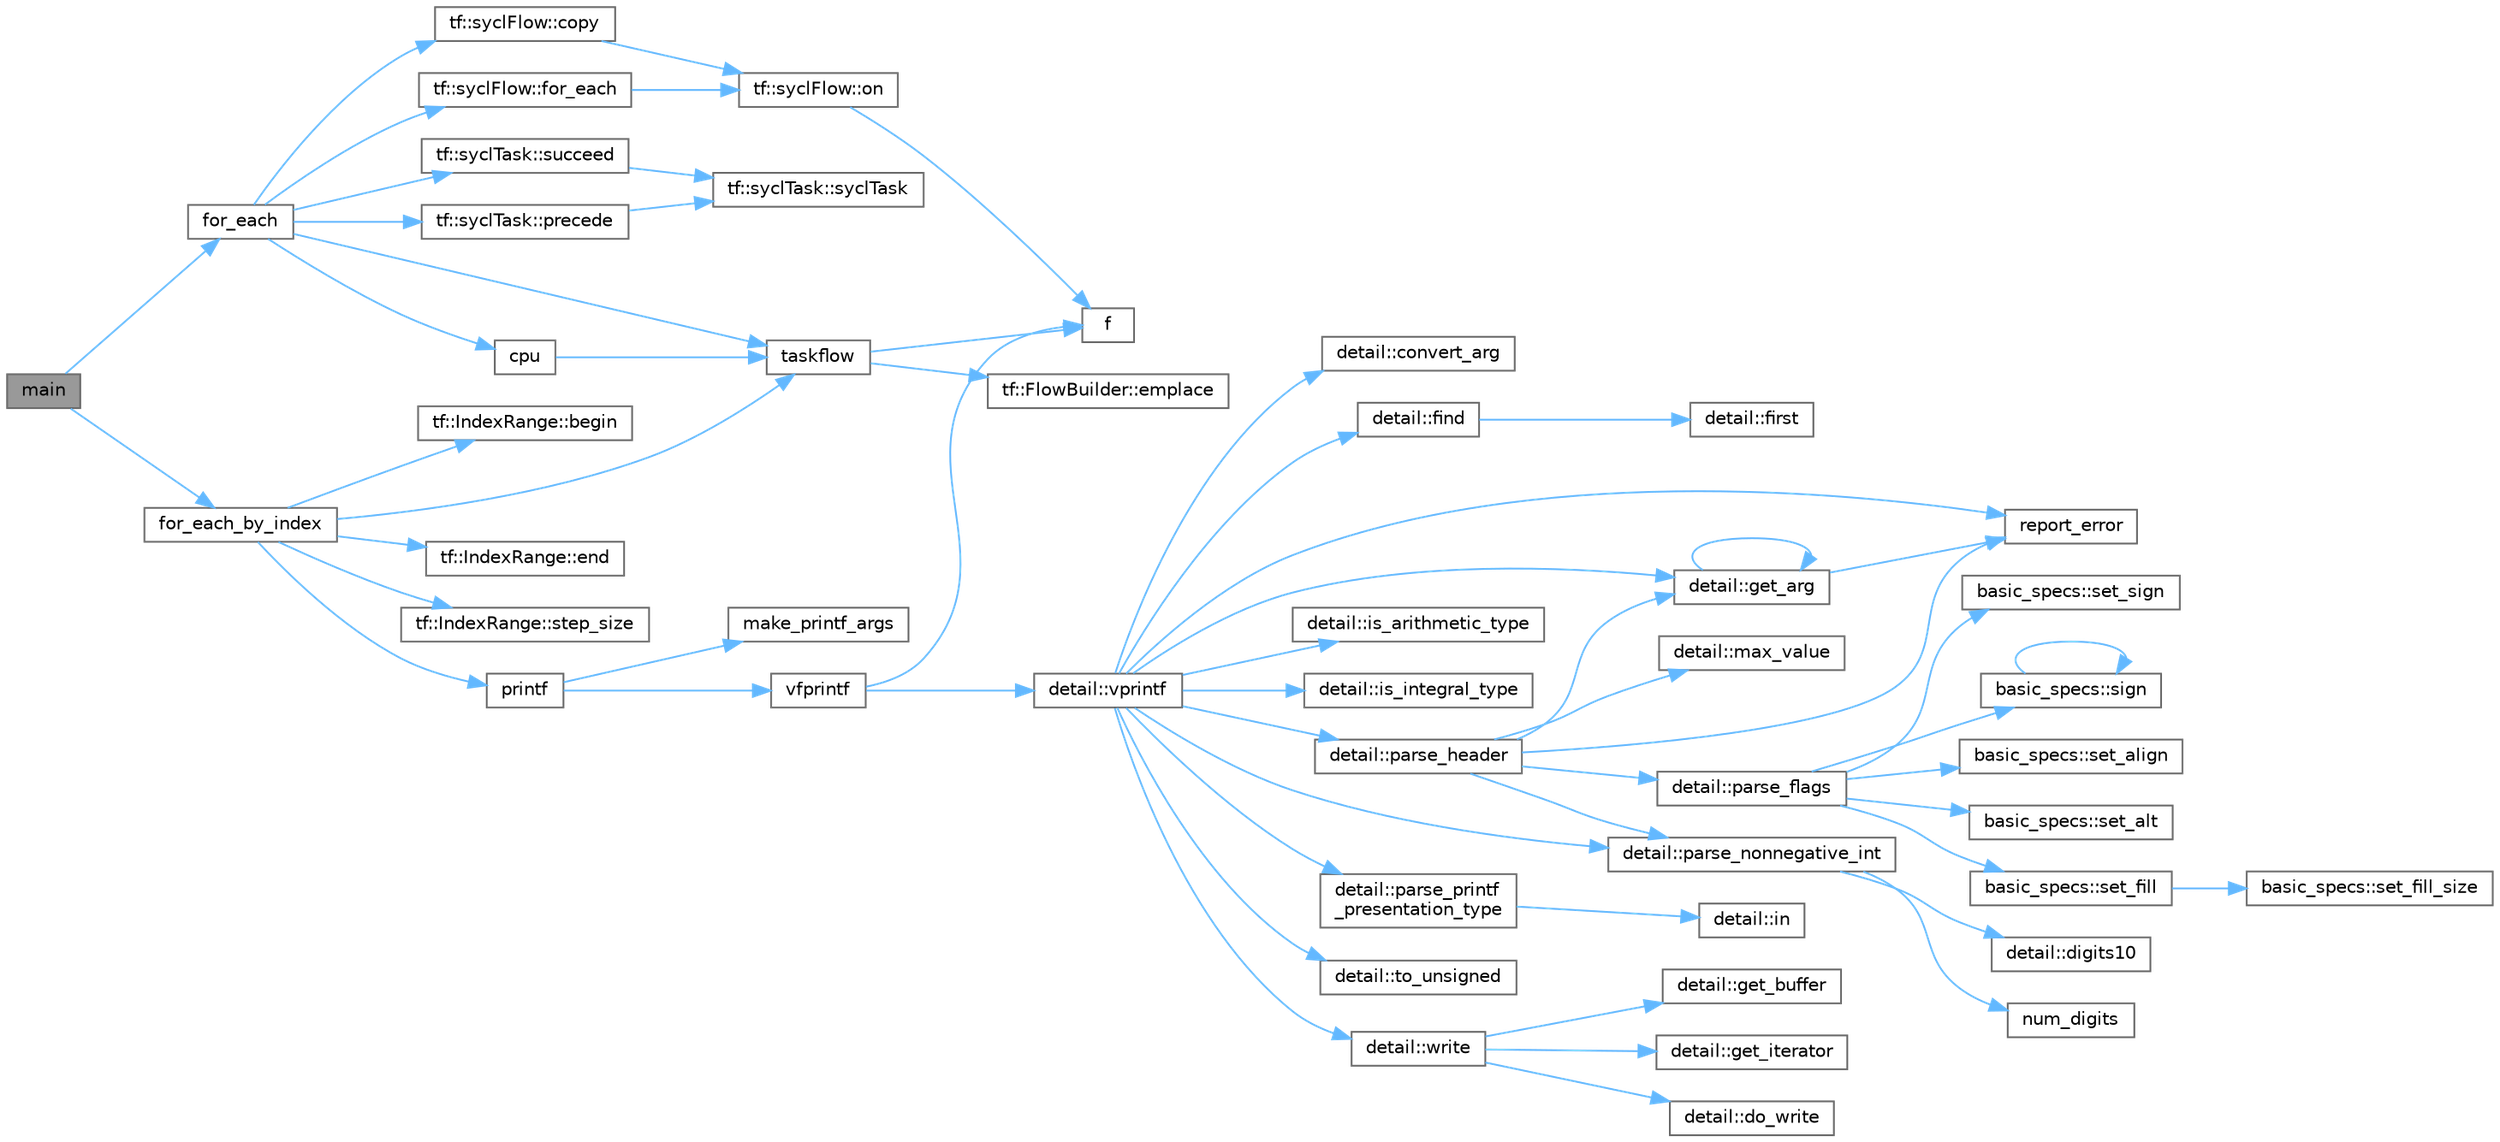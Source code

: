 digraph "main"
{
 // LATEX_PDF_SIZE
  bgcolor="transparent";
  edge [fontname=Helvetica,fontsize=10,labelfontname=Helvetica,labelfontsize=10];
  node [fontname=Helvetica,fontsize=10,shape=box,height=0.2,width=0.4];
  rankdir="LR";
  Node1 [id="Node000001",label="main",height=0.2,width=0.4,color="gray40", fillcolor="grey60", style="filled", fontcolor="black",tooltip=" "];
  Node1 -> Node2 [id="edge58_Node000001_Node000002",color="steelblue1",style="solid",tooltip=" "];
  Node2 [id="Node000002",label="for_each",height=0.2,width=0.4,color="grey40", fillcolor="white", style="filled",URL="$sycl__algorithms_8cpp.html#a31982c35fa57dc3cbc342918e527dc5b",tooltip=" "];
  Node2 -> Node3 [id="edge59_Node000002_Node000003",color="steelblue1",style="solid",tooltip=" "];
  Node3 [id="Node000003",label="tf::syclFlow::copy",height=0.2,width=0.4,color="grey40", fillcolor="white", style="filled",URL="$classtf_1_1sycl_flow.html#ac433456f3960028fb12a53018b263aee",tooltip="creates a copy task that copies typed data from a source to a target memory block"];
  Node3 -> Node4 [id="edge60_Node000003_Node000004",color="steelblue1",style="solid",tooltip=" "];
  Node4 [id="Node000004",label="tf::syclFlow::on",height=0.2,width=0.4,color="grey40", fillcolor="white", style="filled",URL="$classtf_1_1sycl_flow.html#a20b79581d27eaed2812ffb14dc821a64",tooltip="creates a task that launches the given command group function object"];
  Node4 -> Node5 [id="edge61_Node000004_Node000005",color="steelblue1",style="solid",tooltip=" "];
  Node5 [id="Node000005",label="f",height=0.2,width=0.4,color="grey40", fillcolor="white", style="filled",URL="$cxx11__tensor__map_8cpp.html#a7f507fea02198f6cb81c86640c7b1a4e",tooltip=" "];
  Node2 -> Node6 [id="edge62_Node000002_Node000006",color="steelblue1",style="solid",tooltip=" "];
  Node6 [id="Node000006",label="cpu",height=0.2,width=0.4,color="grey40", fillcolor="white", style="filled",URL="$sycl__matmul_8cpp.html#a4dc207632bfaa367b9d5d93a9d961b6a",tooltip=" "];
  Node6 -> Node7 [id="edge63_Node000006_Node000007",color="steelblue1",style="solid",tooltip=" "];
  Node7 [id="Node000007",label="taskflow",height=0.2,width=0.4,color="grey40", fillcolor="white", style="filled",URL="$sandbox_2jacobi_2taskflow_8cpp.html#a47af48e377b7c0ac855c12acd5b69b1e",tooltip=" "];
  Node7 -> Node8 [id="edge64_Node000007_Node000008",color="steelblue1",style="solid",tooltip=" "];
  Node8 [id="Node000008",label="tf::FlowBuilder::emplace",height=0.2,width=0.4,color="grey40", fillcolor="white", style="filled",URL="$classtf_1_1_flow_builder.html#a60d7a666cab71ecfa3010b2efb0d6b57",tooltip="creates a static task"];
  Node7 -> Node5 [id="edge65_Node000007_Node000005",color="steelblue1",style="solid",tooltip=" "];
  Node2 -> Node9 [id="edge66_Node000002_Node000009",color="steelblue1",style="solid",tooltip=" "];
  Node9 [id="Node000009",label="tf::syclFlow::for_each",height=0.2,width=0.4,color="grey40", fillcolor="white", style="filled",URL="$classtf_1_1sycl_flow.html#a30c3f7a279d1f88b6052f7ded1ee381a",tooltip="applies a callable to each dereferenced element of the data array"];
  Node9 -> Node4 [id="edge67_Node000009_Node000004",color="steelblue1",style="solid",tooltip=" "];
  Node2 -> Node10 [id="edge68_Node000002_Node000010",color="steelblue1",style="solid",tooltip=" "];
  Node10 [id="Node000010",label="tf::syclTask::precede",height=0.2,width=0.4,color="grey40", fillcolor="white", style="filled",URL="$classtf_1_1sycl_task.html#a92d0dd0929b9ac4e46baf4d546497389",tooltip="adds precedence links from this to other tasks"];
  Node10 -> Node11 [id="edge69_Node000010_Node000011",color="steelblue1",style="solid",tooltip=" "];
  Node11 [id="Node000011",label="tf::syclTask::syclTask",height=0.2,width=0.4,color="grey40", fillcolor="white", style="filled",URL="$classtf_1_1sycl_task.html#aed88e7a2d203ebe7fc53725e3e79d5d0",tooltip="constructs an empty syclTask"];
  Node2 -> Node12 [id="edge70_Node000002_Node000012",color="steelblue1",style="solid",tooltip=" "];
  Node12 [id="Node000012",label="tf::syclTask::succeed",height=0.2,width=0.4,color="grey40", fillcolor="white", style="filled",URL="$classtf_1_1sycl_task.html#a05f42a7fa26997193068ce6502eabe16",tooltip="adds precedence links from other tasks to this"];
  Node12 -> Node11 [id="edge71_Node000012_Node000011",color="steelblue1",style="solid",tooltip=" "];
  Node2 -> Node7 [id="edge72_Node000002_Node000007",color="steelblue1",style="solid",tooltip=" "];
  Node1 -> Node13 [id="edge73_Node000001_Node000013",color="steelblue1",style="solid",tooltip=" "];
  Node13 [id="Node000013",label="for_each_by_index",height=0.2,width=0.4,color="grey40", fillcolor="white", style="filled",URL="$parallel__for_8cpp.html#a11905b0fe6c03e9dfbe4111636f81d68",tooltip=" "];
  Node13 -> Node14 [id="edge74_Node000013_Node000014",color="steelblue1",style="solid",tooltip=" "];
  Node14 [id="Node000014",label="tf::IndexRange::begin",height=0.2,width=0.4,color="grey40", fillcolor="white", style="filled",URL="$classtf_1_1_index_range.html#a2b52381358ab392efa257e185a33d4af",tooltip="queries the starting index of the range"];
  Node13 -> Node15 [id="edge75_Node000013_Node000015",color="steelblue1",style="solid",tooltip=" "];
  Node15 [id="Node000015",label="tf::IndexRange::end",height=0.2,width=0.4,color="grey40", fillcolor="white", style="filled",URL="$classtf_1_1_index_range.html#a280096cb4056bc19b86da77d019434e4",tooltip="queries the ending index of the range"];
  Node13 -> Node16 [id="edge76_Node000013_Node000016",color="steelblue1",style="solid",tooltip=" "];
  Node16 [id="Node000016",label="printf",height=0.2,width=0.4,color="grey40", fillcolor="white", style="filled",URL="$printf_8h.html#aee3ed3a831f25f07e7be3919fff2203a",tooltip=" "];
  Node16 -> Node17 [id="edge77_Node000016_Node000017",color="steelblue1",style="solid",tooltip=" "];
  Node17 [id="Node000017",label="make_printf_args",height=0.2,width=0.4,color="grey40", fillcolor="white", style="filled",URL="$printf_8h.html#a27dcc0efcda04388971dbea3c875f122",tooltip=" "];
  Node16 -> Node18 [id="edge78_Node000016_Node000018",color="steelblue1",style="solid",tooltip=" "];
  Node18 [id="Node000018",label="vfprintf",height=0.2,width=0.4,color="grey40", fillcolor="white", style="filled",URL="$printf_8h.html#abb30aad964fc771fb52cf3ad88649df2",tooltip=" "];
  Node18 -> Node5 [id="edge79_Node000018_Node000005",color="steelblue1",style="solid",tooltip=" "];
  Node18 -> Node19 [id="edge80_Node000018_Node000019",color="steelblue1",style="solid",tooltip=" "];
  Node19 [id="Node000019",label="detail::vprintf",height=0.2,width=0.4,color="grey40", fillcolor="white", style="filled",URL="$namespacedetail.html#a1c8c2218e4c822aa8f743fb9c573717f",tooltip=" "];
  Node19 -> Node20 [id="edge81_Node000019_Node000020",color="steelblue1",style="solid",tooltip=" "];
  Node20 [id="Node000020",label="detail::convert_arg",height=0.2,width=0.4,color="grey40", fillcolor="white", style="filled",URL="$namespacedetail.html#a03c11572c9a664266d6925f327dec7f3",tooltip=" "];
  Node19 -> Node21 [id="edge82_Node000019_Node000021",color="steelblue1",style="solid",tooltip=" "];
  Node21 [id="Node000021",label="detail::find",height=0.2,width=0.4,color="grey40", fillcolor="white", style="filled",URL="$namespacedetail.html#a6b71952fab3dc32f3edb2c3e9811d8d9",tooltip=" "];
  Node21 -> Node22 [id="edge83_Node000021_Node000022",color="steelblue1",style="solid",tooltip=" "];
  Node22 [id="Node000022",label="detail::first",height=0.2,width=0.4,color="grey40", fillcolor="white", style="filled",URL="$namespacedetail.html#a02319a3deb124802b88b61f85987df5e",tooltip=" "];
  Node19 -> Node23 [id="edge84_Node000019_Node000023",color="steelblue1",style="solid",tooltip=" "];
  Node23 [id="Node000023",label="detail::get_arg",height=0.2,width=0.4,color="grey40", fillcolor="white", style="filled",URL="$namespacedetail.html#a342ef250e45bd09b2ef666b6fae1c355",tooltip=" "];
  Node23 -> Node23 [id="edge85_Node000023_Node000023",color="steelblue1",style="solid",tooltip=" "];
  Node23 -> Node24 [id="edge86_Node000023_Node000024",color="steelblue1",style="solid",tooltip=" "];
  Node24 [id="Node000024",label="report_error",height=0.2,width=0.4,color="grey40", fillcolor="white", style="filled",URL="$format-inl_8h.html#a5555893692b00b61b3886349332fd01f",tooltip=" "];
  Node19 -> Node25 [id="edge87_Node000019_Node000025",color="steelblue1",style="solid",tooltip=" "];
  Node25 [id="Node000025",label="detail::is_arithmetic_type",height=0.2,width=0.4,color="grey40", fillcolor="white", style="filled",URL="$namespacedetail.html#a802c50a56a3495fdab6020b375ba1389",tooltip=" "];
  Node19 -> Node26 [id="edge88_Node000019_Node000026",color="steelblue1",style="solid",tooltip=" "];
  Node26 [id="Node000026",label="detail::is_integral_type",height=0.2,width=0.4,color="grey40", fillcolor="white", style="filled",URL="$namespacedetail.html#a2a60f8d1bee41b803f43fc42b707b5d1",tooltip=" "];
  Node19 -> Node27 [id="edge89_Node000019_Node000027",color="steelblue1",style="solid",tooltip=" "];
  Node27 [id="Node000027",label="detail::parse_header",height=0.2,width=0.4,color="grey40", fillcolor="white", style="filled",URL="$namespacedetail.html#afc9d93e58b8edb8077f8bc8eee7f4035",tooltip=" "];
  Node27 -> Node23 [id="edge90_Node000027_Node000023",color="steelblue1",style="solid",tooltip=" "];
  Node27 -> Node28 [id="edge91_Node000027_Node000028",color="steelblue1",style="solid",tooltip=" "];
  Node28 [id="Node000028",label="detail::max_value",height=0.2,width=0.4,color="grey40", fillcolor="white", style="filled",URL="$namespacedetail.html#a45c2130c44ebe54179eafcee3cda2bfb",tooltip=" "];
  Node27 -> Node29 [id="edge92_Node000027_Node000029",color="steelblue1",style="solid",tooltip=" "];
  Node29 [id="Node000029",label="detail::parse_flags",height=0.2,width=0.4,color="grey40", fillcolor="white", style="filled",URL="$namespacedetail.html#a4213daed116a37e1767881da51238261",tooltip=" "];
  Node29 -> Node30 [id="edge93_Node000029_Node000030",color="steelblue1",style="solid",tooltip=" "];
  Node30 [id="Node000030",label="basic_specs::set_align",height=0.2,width=0.4,color="grey40", fillcolor="white", style="filled",URL="$classbasic__specs.html#ad73b6f854341aaabc744bf54e6ea6af6",tooltip=" "];
  Node29 -> Node31 [id="edge94_Node000029_Node000031",color="steelblue1",style="solid",tooltip=" "];
  Node31 [id="Node000031",label="basic_specs::set_alt",height=0.2,width=0.4,color="grey40", fillcolor="white", style="filled",URL="$classbasic__specs.html#a5f10314706a8a3d579f882f30d283b61",tooltip=" "];
  Node29 -> Node32 [id="edge95_Node000029_Node000032",color="steelblue1",style="solid",tooltip=" "];
  Node32 [id="Node000032",label="basic_specs::set_fill",height=0.2,width=0.4,color="grey40", fillcolor="white", style="filled",URL="$classbasic__specs.html#a1600987fb39fed5dfdac21b218061a9e",tooltip=" "];
  Node32 -> Node33 [id="edge96_Node000032_Node000033",color="steelblue1",style="solid",tooltip=" "];
  Node33 [id="Node000033",label="basic_specs::set_fill_size",height=0.2,width=0.4,color="grey40", fillcolor="white", style="filled",URL="$classbasic__specs.html#a4b36db5ad1e38169bd6653635d5e69cd",tooltip=" "];
  Node29 -> Node34 [id="edge97_Node000029_Node000034",color="steelblue1",style="solid",tooltip=" "];
  Node34 [id="Node000034",label="basic_specs::set_sign",height=0.2,width=0.4,color="grey40", fillcolor="white", style="filled",URL="$classbasic__specs.html#a7020ec66ba6918727e4102567c5c731a",tooltip=" "];
  Node29 -> Node35 [id="edge98_Node000029_Node000035",color="steelblue1",style="solid",tooltip=" "];
  Node35 [id="Node000035",label="basic_specs::sign",height=0.2,width=0.4,color="grey40", fillcolor="white", style="filled",URL="$classbasic__specs.html#a380e6ff33a8ae05e3ef479bf95696ad2",tooltip=" "];
  Node35 -> Node35 [id="edge99_Node000035_Node000035",color="steelblue1",style="solid",tooltip=" "];
  Node27 -> Node36 [id="edge100_Node000027_Node000036",color="steelblue1",style="solid",tooltip=" "];
  Node36 [id="Node000036",label="detail::parse_nonnegative_int",height=0.2,width=0.4,color="grey40", fillcolor="white", style="filled",URL="$namespacedetail.html#a338caba782225e115a9902d4d0835f5f",tooltip=" "];
  Node36 -> Node37 [id="edge101_Node000036_Node000037",color="steelblue1",style="solid",tooltip=" "];
  Node37 [id="Node000037",label="detail::digits10",height=0.2,width=0.4,color="grey40", fillcolor="white", style="filled",URL="$namespacedetail.html#a3a043db05db2d07deb2d98ba2d04b4eb",tooltip=" "];
  Node36 -> Node38 [id="edge102_Node000036_Node000038",color="steelblue1",style="solid",tooltip=" "];
  Node38 [id="Node000038",label="num_digits",height=0.2,width=0.4,color="grey40", fillcolor="white", style="filled",URL="$_sequence_8c.html#aa16e8c03d098498ad9c8839cf2c48044",tooltip=" "];
  Node27 -> Node24 [id="edge103_Node000027_Node000024",color="steelblue1",style="solid",tooltip=" "];
  Node19 -> Node36 [id="edge104_Node000019_Node000036",color="steelblue1",style="solid",tooltip=" "];
  Node19 -> Node39 [id="edge105_Node000019_Node000039",color="steelblue1",style="solid",tooltip=" "];
  Node39 [id="Node000039",label="detail::parse_printf\l_presentation_type",height=0.2,width=0.4,color="grey40", fillcolor="white", style="filled",URL="$namespacedetail.html#aa2cb095169b23e3a66260ad7078f44cc",tooltip=" "];
  Node39 -> Node40 [id="edge106_Node000039_Node000040",color="steelblue1",style="solid",tooltip=" "];
  Node40 [id="Node000040",label="detail::in",height=0.2,width=0.4,color="grey40", fillcolor="white", style="filled",URL="$namespacedetail.html#a52a5e2ed06c229dcf95ea5c46d48d05e",tooltip=" "];
  Node19 -> Node24 [id="edge107_Node000019_Node000024",color="steelblue1",style="solid",tooltip=" "];
  Node19 -> Node41 [id="edge108_Node000019_Node000041",color="steelblue1",style="solid",tooltip=" "];
  Node41 [id="Node000041",label="detail::to_unsigned",height=0.2,width=0.4,color="grey40", fillcolor="white", style="filled",URL="$namespacedetail.html#a4855e668246c731a97484efc329f2aac",tooltip=" "];
  Node19 -> Node42 [id="edge109_Node000019_Node000042",color="steelblue1",style="solid",tooltip=" "];
  Node42 [id="Node000042",label="detail::write",height=0.2,width=0.4,color="grey40", fillcolor="white", style="filled",URL="$namespacedetail.html#a29dacf26eedc9e3575fb57329a5ca0a3",tooltip=" "];
  Node42 -> Node43 [id="edge110_Node000042_Node000043",color="steelblue1",style="solid",tooltip=" "];
  Node43 [id="Node000043",label="detail::do_write",height=0.2,width=0.4,color="grey40", fillcolor="white", style="filled",URL="$namespacedetail.html#a5007cc441bd246a9096070c10d1ea683",tooltip=" "];
  Node42 -> Node44 [id="edge111_Node000042_Node000044",color="steelblue1",style="solid",tooltip=" "];
  Node44 [id="Node000044",label="detail::get_buffer",height=0.2,width=0.4,color="grey40", fillcolor="white", style="filled",URL="$namespacedetail.html#ad803bb19df422bc4c4f92d75c7564437",tooltip=" "];
  Node42 -> Node45 [id="edge112_Node000042_Node000045",color="steelblue1",style="solid",tooltip=" "];
  Node45 [id="Node000045",label="detail::get_iterator",height=0.2,width=0.4,color="grey40", fillcolor="white", style="filled",URL="$namespacedetail.html#a05e3e231207d3f28f83261c2e7ad2fe5",tooltip=" "];
  Node13 -> Node46 [id="edge113_Node000013_Node000046",color="steelblue1",style="solid",tooltip=" "];
  Node46 [id="Node000046",label="tf::IndexRange::step_size",height=0.2,width=0.4,color="grey40", fillcolor="white", style="filled",URL="$classtf_1_1_index_range.html#aafd4f2d04614e550649cd9b7912e0bf1",tooltip="queries the step size of the range"];
  Node13 -> Node7 [id="edge114_Node000013_Node000007",color="steelblue1",style="solid",tooltip=" "];
}
